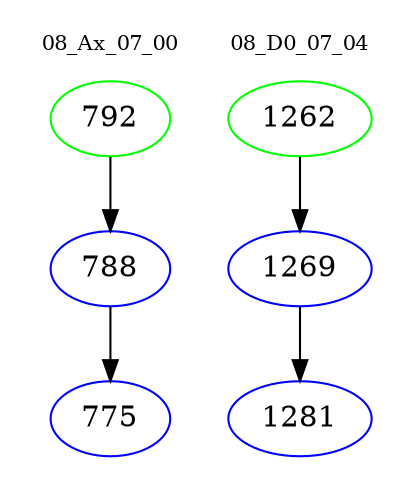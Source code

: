digraph{
subgraph cluster_0 {
color = white
label = "08_Ax_07_00";
fontsize=10;
T0_792 [label="792", color="green"]
T0_792 -> T0_788 [color="black"]
T0_788 [label="788", color="blue"]
T0_788 -> T0_775 [color="black"]
T0_775 [label="775", color="blue"]
}
subgraph cluster_1 {
color = white
label = "08_D0_07_04";
fontsize=10;
T1_1262 [label="1262", color="green"]
T1_1262 -> T1_1269 [color="black"]
T1_1269 [label="1269", color="blue"]
T1_1269 -> T1_1281 [color="black"]
T1_1281 [label="1281", color="blue"]
}
}

